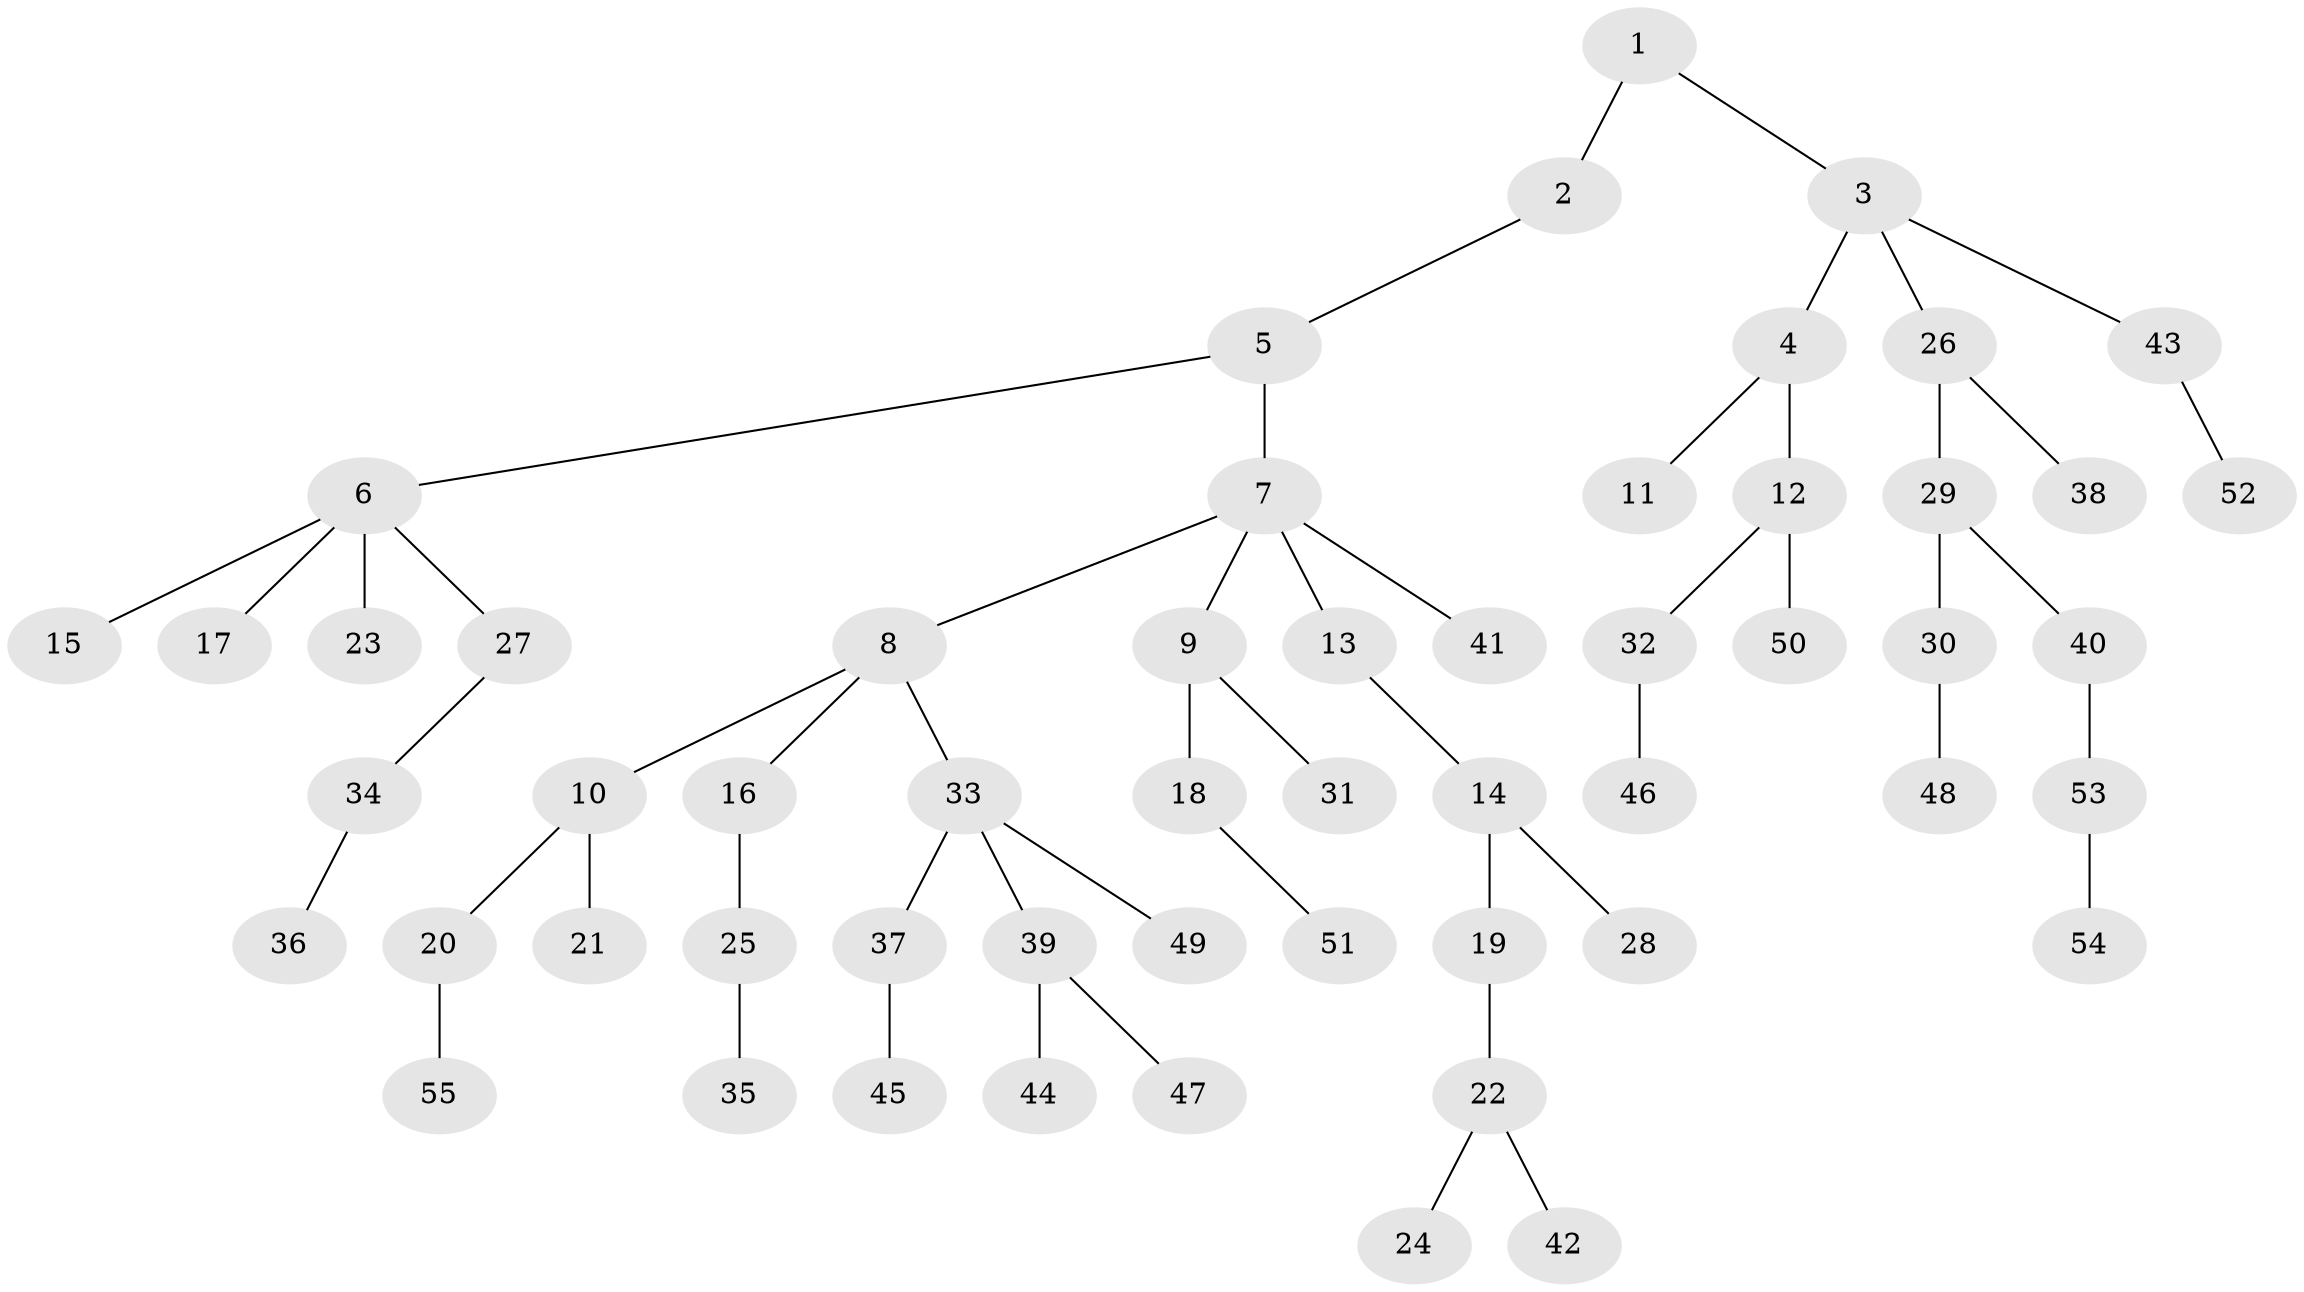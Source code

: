 // Generated by graph-tools (version 1.1) at 2025/53/03/09/25 04:53:22]
// undirected, 55 vertices, 54 edges
graph export_dot {
graph [start="1"]
  node [color=gray90,style=filled];
  1;
  2;
  3;
  4;
  5;
  6;
  7;
  8;
  9;
  10;
  11;
  12;
  13;
  14;
  15;
  16;
  17;
  18;
  19;
  20;
  21;
  22;
  23;
  24;
  25;
  26;
  27;
  28;
  29;
  30;
  31;
  32;
  33;
  34;
  35;
  36;
  37;
  38;
  39;
  40;
  41;
  42;
  43;
  44;
  45;
  46;
  47;
  48;
  49;
  50;
  51;
  52;
  53;
  54;
  55;
  1 -- 2;
  1 -- 3;
  2 -- 5;
  3 -- 4;
  3 -- 26;
  3 -- 43;
  4 -- 11;
  4 -- 12;
  5 -- 6;
  5 -- 7;
  6 -- 15;
  6 -- 17;
  6 -- 23;
  6 -- 27;
  7 -- 8;
  7 -- 9;
  7 -- 13;
  7 -- 41;
  8 -- 10;
  8 -- 16;
  8 -- 33;
  9 -- 18;
  9 -- 31;
  10 -- 20;
  10 -- 21;
  12 -- 32;
  12 -- 50;
  13 -- 14;
  14 -- 19;
  14 -- 28;
  16 -- 25;
  18 -- 51;
  19 -- 22;
  20 -- 55;
  22 -- 24;
  22 -- 42;
  25 -- 35;
  26 -- 29;
  26 -- 38;
  27 -- 34;
  29 -- 30;
  29 -- 40;
  30 -- 48;
  32 -- 46;
  33 -- 37;
  33 -- 39;
  33 -- 49;
  34 -- 36;
  37 -- 45;
  39 -- 44;
  39 -- 47;
  40 -- 53;
  43 -- 52;
  53 -- 54;
}
